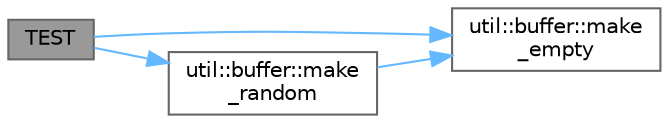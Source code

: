 digraph "TEST"
{
 // INTERACTIVE_SVG=YES
 // LATEX_PDF_SIZE
  bgcolor="transparent";
  edge [fontname=Helvetica,fontsize=10,labelfontname=Helvetica,labelfontsize=10];
  node [fontname=Helvetica,fontsize=10,shape=box,height=0.2,width=0.4];
  rankdir="LR";
  Node1 [id="Node000001",label="TEST",height=0.2,width=0.4,color="gray40", fillcolor="grey60", style="filled", fontcolor="black",tooltip=" "];
  Node1 -> Node2 [id="edge1_Node000001_Node000002",color="steelblue1",style="solid",tooltip=" "];
  Node2 [id="Node000002",label="util::buffer::make\l_empty",height=0.2,width=0.4,color="grey40", fillcolor="white", style="filled",URL="$d4/d22/namespaceutil_1_1buffer.html#a7e92cd032d19fa6936f88258805f8812",tooltip=" "];
  Node1 -> Node3 [id="edge2_Node000001_Node000003",color="steelblue1",style="solid",tooltip=" "];
  Node3 [id="Node000003",label="util::buffer::make\l_random",height=0.2,width=0.4,color="grey40", fillcolor="white", style="filled",URL="$d4/d22/namespaceutil_1_1buffer.html#ae4b0851eb45c8db7a6ae450a757b3d65",tooltip=" "];
  Node3 -> Node2 [id="edge3_Node000003_Node000002",color="steelblue1",style="solid",tooltip=" "];
}
